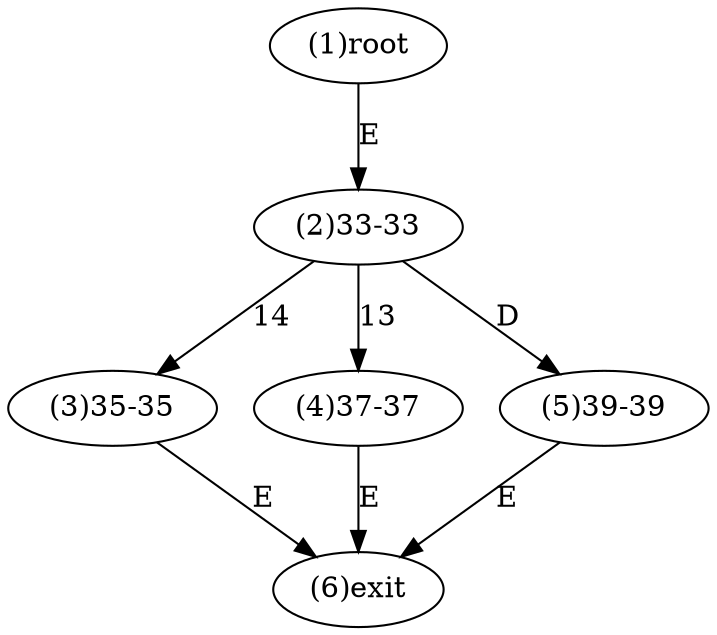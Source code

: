 digraph "" { 
1[ label="(1)root"];
2[ label="(2)33-33"];
3[ label="(3)35-35"];
4[ label="(4)37-37"];
5[ label="(5)39-39"];
6[ label="(6)exit"];
1->2[ label="E"];
2->4[ label="13"];
2->3[ label="14"];
2->5[ label="D"];
3->6[ label="E"];
4->6[ label="E"];
5->6[ label="E"];
}
